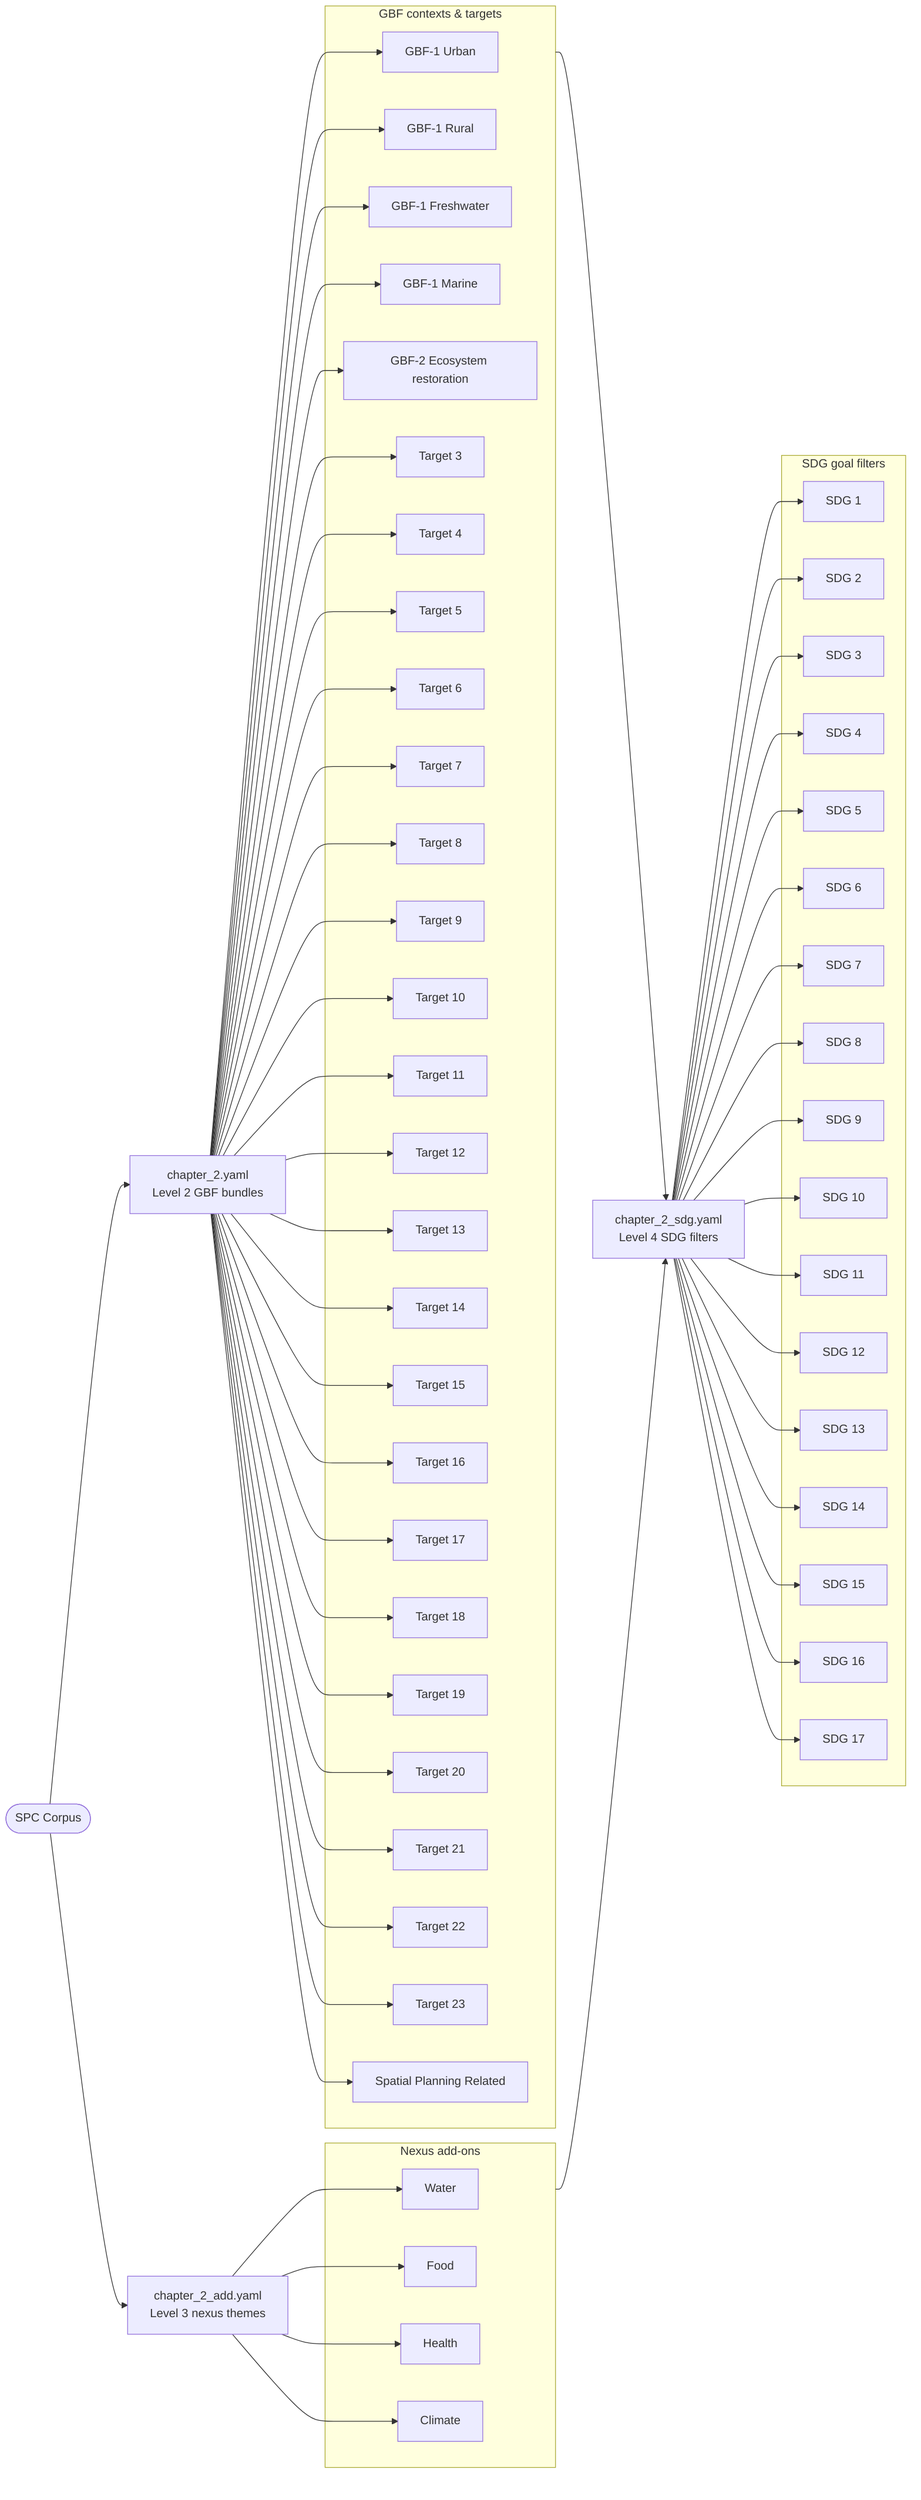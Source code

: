 flowchart LR
    Start([SPC Corpus]) --> Ch2L2["chapter_2.yaml<br/>Level 2 GBF bundles"]
    click Ch2L2 "../search_terms/chapter_2.yaml" "Open chapter_2.yaml"

    subgraph L1_GBF["GBF contexts & targets"]
        direction TB
        GBF_Urban["GBF-1 Urban"]
        GBF_Rural["GBF-1 Rural"]
        GBF_Fresh["GBF-1 Freshwater"]
        GBF_Marine["GBF-1 Marine"]
        GBF_Restore["GBF-2 Ecosystem restoration"]
        T3["Target 3"]
        T4["Target 4"]
        T5["Target 5"]
        T6["Target 6"]
        T7["Target 7"]
        T8["Target 8"]
        T9["Target 9"]
        T10["Target 10"]
        T11["Target 11"]
        T12["Target 12"]
        T13["Target 13"]
        T14["Target 14"]
        T15["Target 15"]
        T16["Target 16"]
        T17["Target 17"]
        T18["Target 18"]
        T19["Target 19"]
        T20["Target 20"]
        T21["Target 21"]
        T22["Target 22"]
        T23["Target 23"]
        REL["Spatial Planning Related"]
    end
    Ch2L2 --> GBF_Urban
    Ch2L2 --> GBF_Rural
    Ch2L2 --> GBF_Fresh
    Ch2L2 --> GBF_Marine
    Ch2L2 --> GBF_Restore
    Ch2L2 --> T3
    Ch2L2 --> T4
    Ch2L2 --> T5
    Ch2L2 --> T6
    Ch2L2 --> T7
    Ch2L2 --> T8
    Ch2L2 --> T9
    Ch2L2 --> T10
    Ch2L2 --> T11
    Ch2L2 --> T12
    Ch2L2 --> T13
    Ch2L2 --> T14
    Ch2L2 --> T15
    Ch2L2 --> T16
    Ch2L2 --> T17
    Ch2L2 --> T18
    Ch2L2 --> T19
    Ch2L2 --> T20
    Ch2L2 --> T21
    Ch2L2 --> T22
    Ch2L2 --> T23
    Ch2L2 --> REL

    Start --> Ch2L3["chapter_2_add.yaml<br/>Level 3 nexus themes"]
    click Ch2L3 "../search_terms/chapter_2_add.yaml" "Open chapter_2_add.yaml"
    subgraph L1_NexusSets["Nexus add-ons"]
        direction TB
        Nexus_Water["Water"]
        Nexus_Food["Food"]
        Nexus_Health["Health"]
        Nexus_Climate["Climate"]
    end
    Ch2L3 --> Nexus_Water
    Ch2L3 --> Nexus_Food
    Ch2L3 --> Nexus_Health
    Ch2L3 --> Nexus_Climate

    L1_GBF --> Ch2L4["chapter_2_sdg.yaml<br/>Level 4 SDG filters"]
    L1_NexusSets --> Ch2L4
    click Ch2L4 "../search_terms/chapter_2_sdg.yaml" "Open chapter_2_sdg.yaml"
    subgraph SDGSets["SDG goal filters"]
        direction TB
        SDG1["SDG 1"]
        SDG2["SDG 2"]
        SDG3["SDG 3"]
        SDG4["SDG 4"]
        SDG5["SDG 5"]
        SDG6["SDG 6"]
        SDG7["SDG 7"]
        SDG8["SDG 8"]
        SDG9["SDG 9"]
        SDG10["SDG 10"]
        SDG11["SDG 11"]
        SDG12["SDG 12"]
        SDG13["SDG 13"]
        SDG14["SDG 14"]
        SDG15["SDG 15"]
        SDG16["SDG 16"]
        SDG17["SDG 17"]
    end
    Ch2L4 --> SDG1
    Ch2L4 --> SDG2
    Ch2L4 --> SDG3
    Ch2L4 --> SDG4
    Ch2L4 --> SDG5
    Ch2L4 --> SDG6
    Ch2L4 --> SDG7
    Ch2L4 --> SDG8
    Ch2L4 --> SDG9
    Ch2L4 --> SDG10
    Ch2L4 --> SDG11
    Ch2L4 --> SDG12
    Ch2L4 --> SDG13
    Ch2L4 --> SDG14
    Ch2L4 --> SDG15
    Ch2L4 --> SDG16
    Ch2L4 --> SDG17